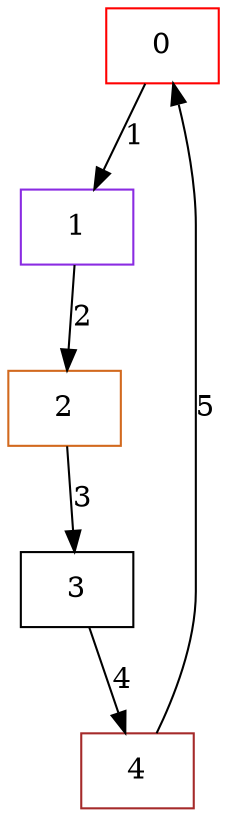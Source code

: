 digraph a
{
0 [shape=box, color=red];
1 [shape=box, color=blueviolet];
2 [shape=box, color=chocolate];
3 [shape=box, color=black];
4 [shape=box, color=brown];
0 -> 1 [label="1"];
1 -> 2 [label="2"];
2 -> 3 [label="3"];
3 -> 4 [label="4"];
4 -> 0 [label="5"];
}